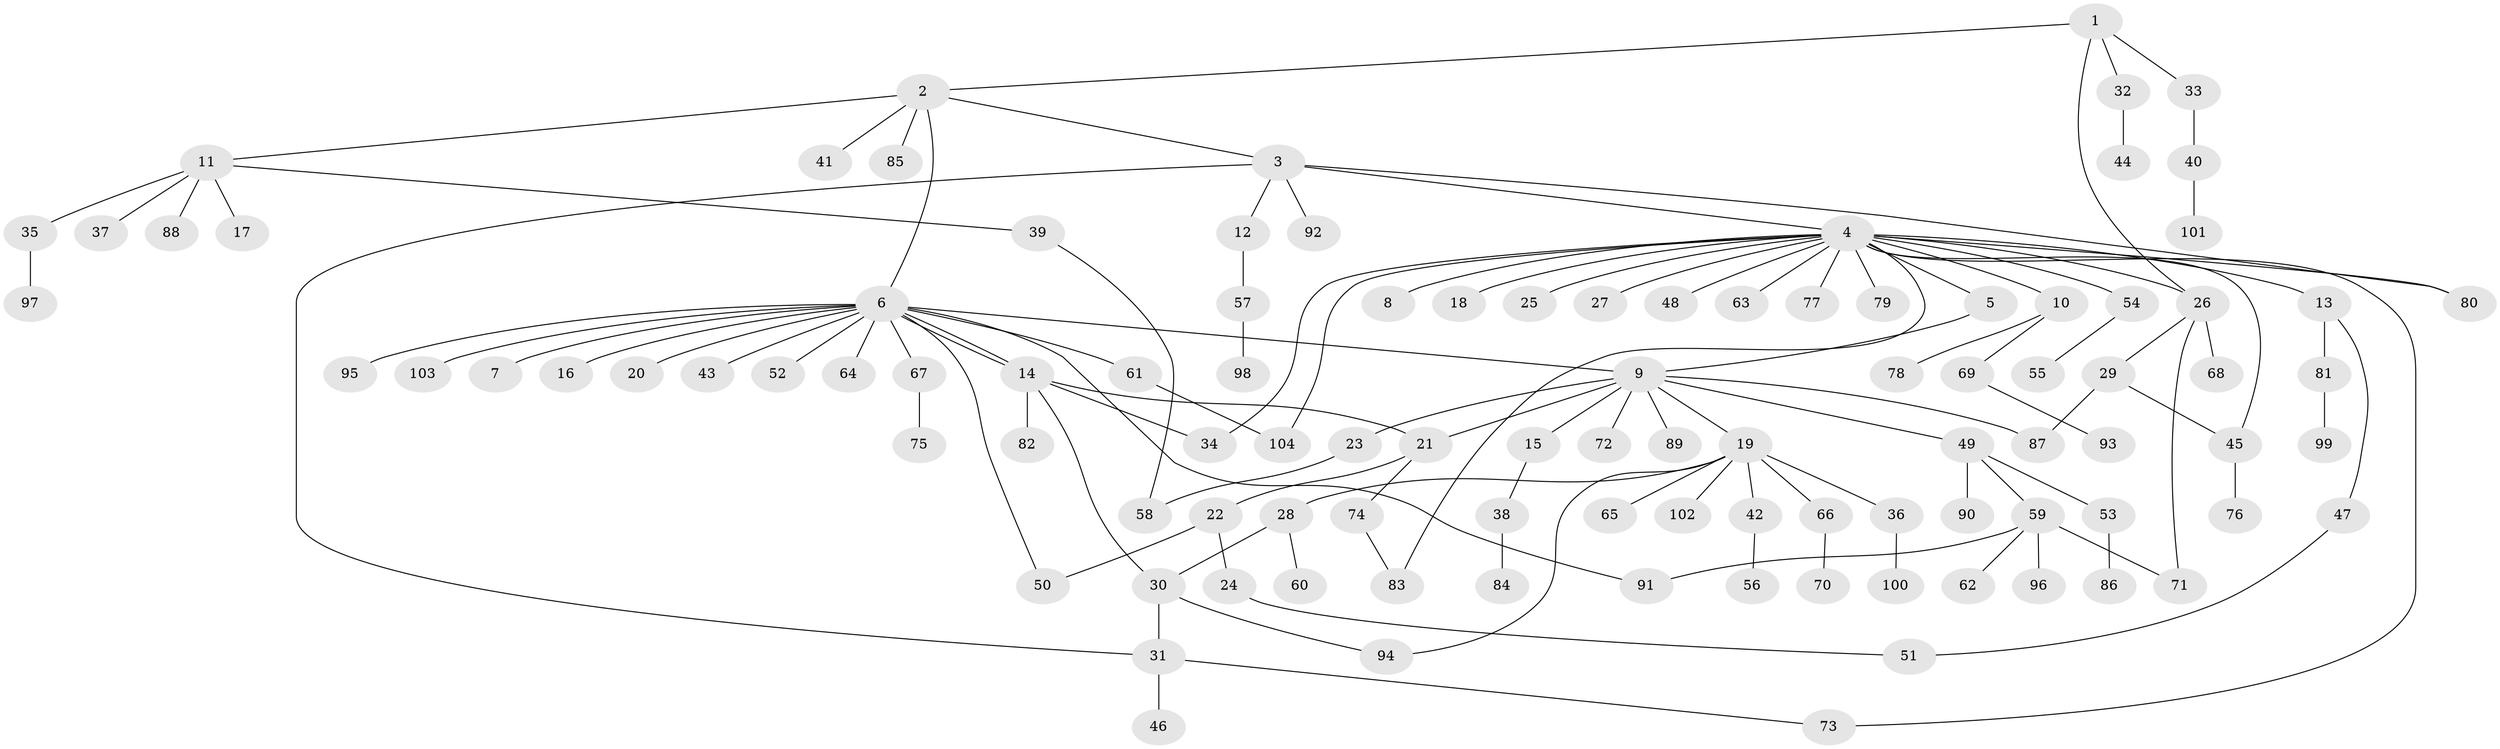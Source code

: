 // coarse degree distribution, {4: 0.0375, 5: 0.025, 8: 0.0375, 20: 0.0125, 2: 0.275, 16: 0.0125, 1: 0.5375, 12: 0.0125, 3: 0.0375, 6: 0.0125}
// Generated by graph-tools (version 1.1) at 2025/51/02/27/25 19:51:57]
// undirected, 104 vertices, 122 edges
graph export_dot {
graph [start="1"]
  node [color=gray90,style=filled];
  1;
  2;
  3;
  4;
  5;
  6;
  7;
  8;
  9;
  10;
  11;
  12;
  13;
  14;
  15;
  16;
  17;
  18;
  19;
  20;
  21;
  22;
  23;
  24;
  25;
  26;
  27;
  28;
  29;
  30;
  31;
  32;
  33;
  34;
  35;
  36;
  37;
  38;
  39;
  40;
  41;
  42;
  43;
  44;
  45;
  46;
  47;
  48;
  49;
  50;
  51;
  52;
  53;
  54;
  55;
  56;
  57;
  58;
  59;
  60;
  61;
  62;
  63;
  64;
  65;
  66;
  67;
  68;
  69;
  70;
  71;
  72;
  73;
  74;
  75;
  76;
  77;
  78;
  79;
  80;
  81;
  82;
  83;
  84;
  85;
  86;
  87;
  88;
  89;
  90;
  91;
  92;
  93;
  94;
  95;
  96;
  97;
  98;
  99;
  100;
  101;
  102;
  103;
  104;
  1 -- 2;
  1 -- 26;
  1 -- 32;
  1 -- 33;
  2 -- 3;
  2 -- 6;
  2 -- 11;
  2 -- 41;
  2 -- 85;
  3 -- 4;
  3 -- 12;
  3 -- 31;
  3 -- 80;
  3 -- 92;
  4 -- 5;
  4 -- 8;
  4 -- 10;
  4 -- 13;
  4 -- 18;
  4 -- 25;
  4 -- 26;
  4 -- 27;
  4 -- 34;
  4 -- 45;
  4 -- 48;
  4 -- 54;
  4 -- 63;
  4 -- 73;
  4 -- 77;
  4 -- 79;
  4 -- 80;
  4 -- 83;
  4 -- 104;
  5 -- 9;
  6 -- 7;
  6 -- 9;
  6 -- 14;
  6 -- 14;
  6 -- 16;
  6 -- 20;
  6 -- 43;
  6 -- 50;
  6 -- 52;
  6 -- 61;
  6 -- 64;
  6 -- 67;
  6 -- 91;
  6 -- 95;
  6 -- 103;
  9 -- 15;
  9 -- 19;
  9 -- 21;
  9 -- 23;
  9 -- 49;
  9 -- 72;
  9 -- 87;
  9 -- 89;
  10 -- 69;
  10 -- 78;
  11 -- 17;
  11 -- 35;
  11 -- 37;
  11 -- 39;
  11 -- 88;
  12 -- 57;
  13 -- 47;
  13 -- 81;
  14 -- 21;
  14 -- 30;
  14 -- 34;
  14 -- 82;
  15 -- 38;
  19 -- 28;
  19 -- 36;
  19 -- 42;
  19 -- 65;
  19 -- 66;
  19 -- 94;
  19 -- 102;
  21 -- 22;
  21 -- 74;
  22 -- 24;
  22 -- 50;
  23 -- 58;
  24 -- 51;
  26 -- 29;
  26 -- 68;
  26 -- 71;
  28 -- 30;
  28 -- 60;
  29 -- 45;
  29 -- 87;
  30 -- 31;
  30 -- 94;
  31 -- 46;
  31 -- 73;
  32 -- 44;
  33 -- 40;
  35 -- 97;
  36 -- 100;
  38 -- 84;
  39 -- 58;
  40 -- 101;
  42 -- 56;
  45 -- 76;
  47 -- 51;
  49 -- 53;
  49 -- 59;
  49 -- 90;
  53 -- 86;
  54 -- 55;
  57 -- 98;
  59 -- 62;
  59 -- 71;
  59 -- 91;
  59 -- 96;
  61 -- 104;
  66 -- 70;
  67 -- 75;
  69 -- 93;
  74 -- 83;
  81 -- 99;
}
